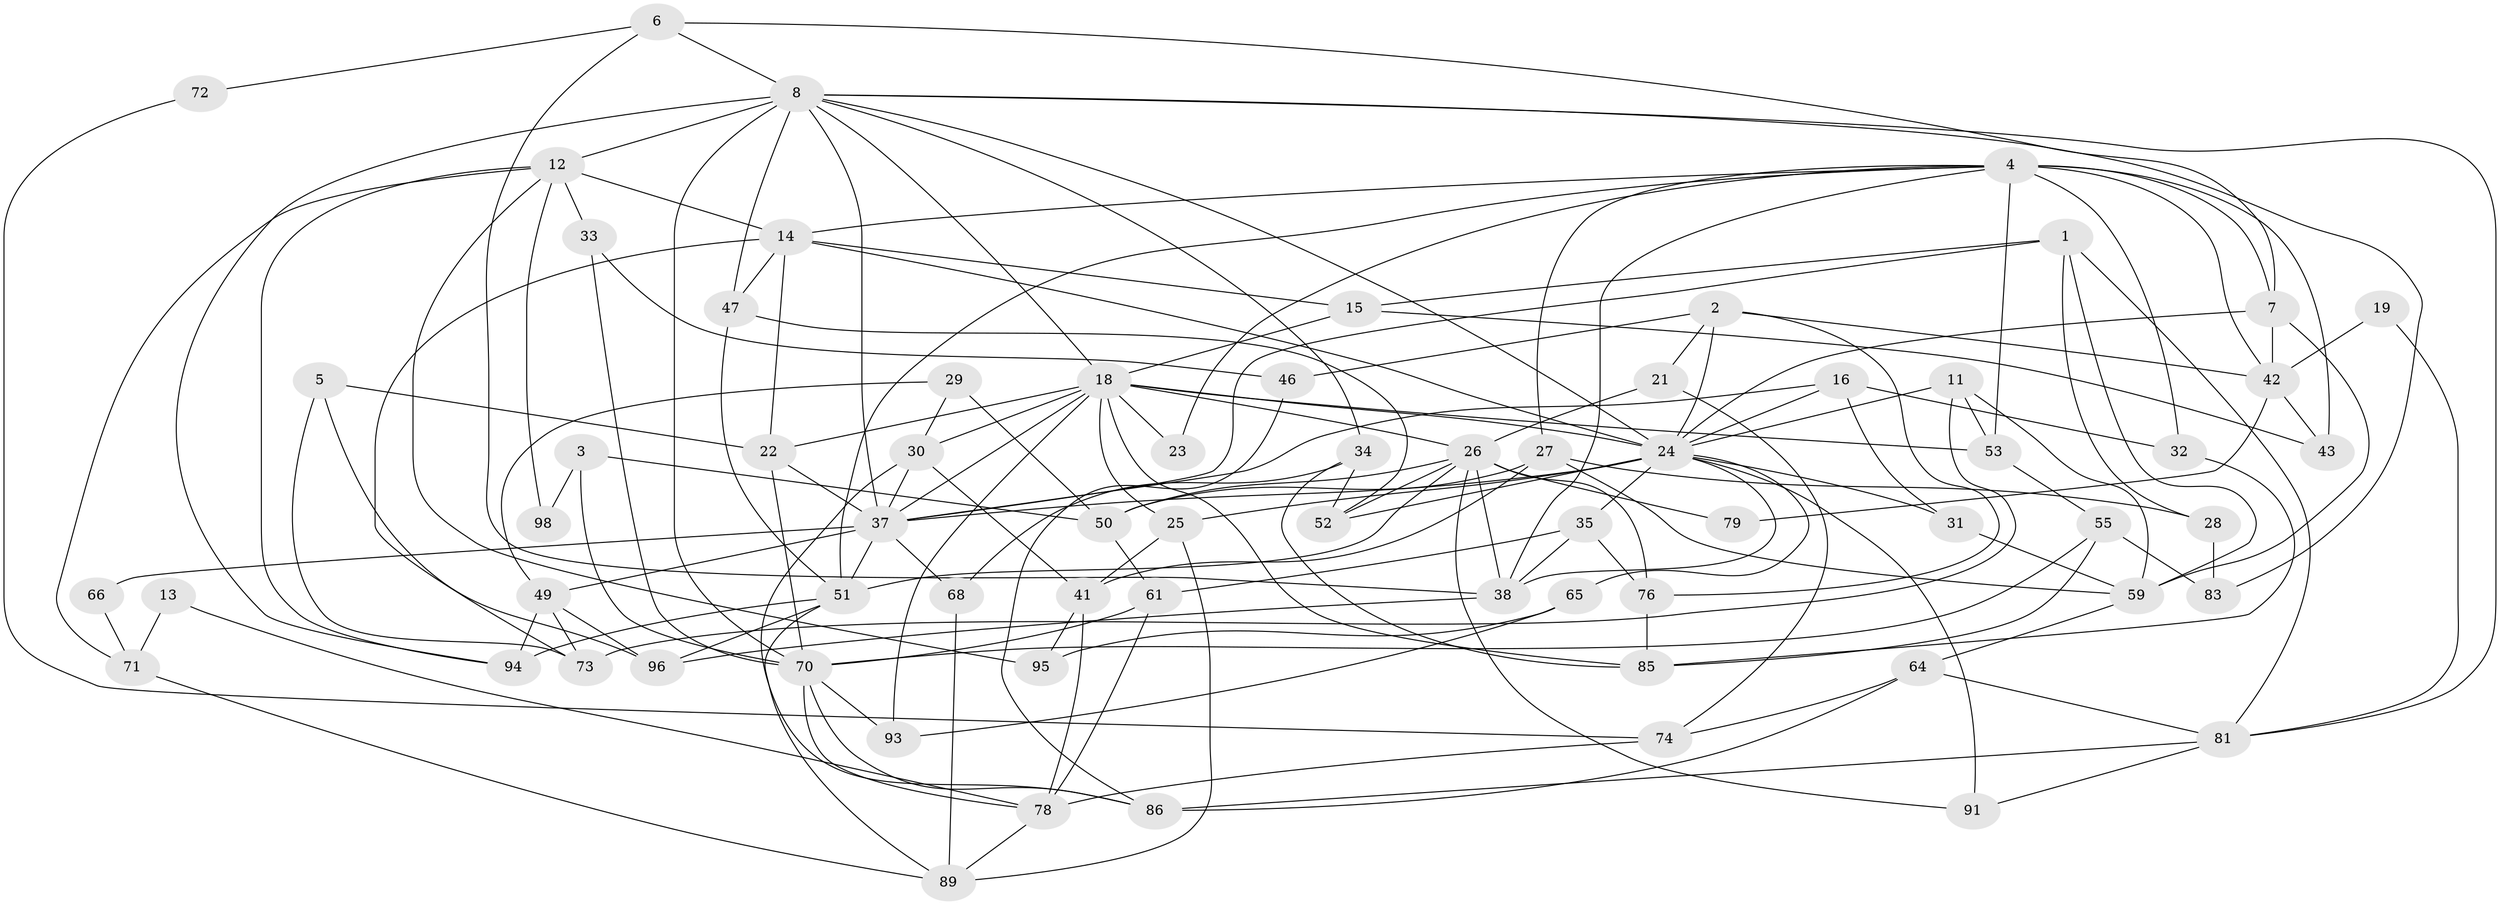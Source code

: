 // original degree distribution, {3: 0.25252525252525254, 4: 0.37373737373737376, 6: 0.0707070707070707, 2: 0.12121212121212122, 5: 0.1111111111111111, 9: 0.010101010101010102, 7: 0.050505050505050504, 8: 0.010101010101010102}
// Generated by graph-tools (version 1.1) at 2025/18/03/04/25 18:18:58]
// undirected, 69 vertices, 163 edges
graph export_dot {
graph [start="1"]
  node [color=gray90,style=filled];
  1 [super="+57"];
  2 [super="+48"];
  3;
  4 [super="+62+20"];
  5;
  6;
  7 [super="+92"];
  8 [super="+84+10+9"];
  11 [super="+17"];
  12 [super="+80"];
  13;
  14 [super="+45"];
  15;
  16;
  18 [super="+54"];
  19;
  21;
  22;
  23;
  24 [super="+40"];
  25;
  26 [super="+77"];
  27 [super="+69"];
  28;
  29;
  30;
  31;
  32;
  33 [super="+56"];
  34;
  35;
  37 [super="+39"];
  38 [super="+60"];
  41;
  42;
  43;
  46;
  47;
  49 [super="+58"];
  50 [super="+99"];
  51 [super="+67"];
  52;
  53;
  55;
  59 [super="+88"];
  61;
  64;
  65;
  66;
  68;
  70 [super="+75"];
  71;
  72;
  73;
  74;
  76;
  78;
  79;
  81;
  83;
  85;
  86;
  89;
  91;
  93;
  94;
  95;
  96;
  98;
  1 -- 28;
  1 -- 81;
  1 -- 59;
  1 -- 37;
  1 -- 15;
  2 -- 76;
  2 -- 42;
  2 -- 46;
  2 -- 24;
  2 -- 21;
  3 -- 98;
  3 -- 50;
  3 -- 70;
  4 -- 42 [weight=2];
  4 -- 27;
  4 -- 32;
  4 -- 53;
  4 -- 38;
  4 -- 43;
  4 -- 14;
  4 -- 51;
  4 -- 23;
  4 -- 7;
  5 -- 96;
  5 -- 22;
  5 -- 73;
  6 -- 38;
  6 -- 7;
  6 -- 72;
  6 -- 8;
  7 -- 24;
  7 -- 42;
  7 -- 59;
  8 -- 47 [weight=2];
  8 -- 37;
  8 -- 24 [weight=2];
  8 -- 81;
  8 -- 18;
  8 -- 83;
  8 -- 12;
  8 -- 70 [weight=2];
  8 -- 34;
  8 -- 94;
  11 -- 73;
  11 -- 24;
  11 -- 59;
  11 -- 53;
  12 -- 94;
  12 -- 33 [weight=2];
  12 -- 71;
  12 -- 14;
  12 -- 98;
  12 -- 95;
  13 -- 71;
  13 -- 78;
  14 -- 15;
  14 -- 73;
  14 -- 47;
  14 -- 22;
  14 -- 24;
  15 -- 18;
  15 -- 43;
  16 -- 31;
  16 -- 24;
  16 -- 32;
  16 -- 37;
  18 -- 22;
  18 -- 37;
  18 -- 53;
  18 -- 85;
  18 -- 23;
  18 -- 25;
  18 -- 26;
  18 -- 93;
  18 -- 30;
  18 -- 24;
  19 -- 81;
  19 -- 42;
  21 -- 74;
  21 -- 26;
  22 -- 37;
  22 -- 70;
  24 -- 25;
  24 -- 31;
  24 -- 35;
  24 -- 65;
  24 -- 52;
  24 -- 91;
  24 -- 37;
  24 -- 38;
  25 -- 41;
  25 -- 89;
  26 -- 52;
  26 -- 79;
  26 -- 50;
  26 -- 51;
  26 -- 91;
  26 -- 76;
  26 -- 38;
  27 -- 59;
  27 -- 28;
  27 -- 41;
  27 -- 50;
  28 -- 83;
  29 -- 30;
  29 -- 49;
  29 -- 50;
  30 -- 37;
  30 -- 41;
  30 -- 86;
  31 -- 59;
  32 -- 85;
  33 -- 70;
  33 -- 46;
  34 -- 85;
  34 -- 52;
  34 -- 68;
  35 -- 76;
  35 -- 38;
  35 -- 61;
  37 -- 66;
  37 -- 68;
  37 -- 51;
  37 -- 49;
  38 -- 96;
  41 -- 78;
  41 -- 95;
  42 -- 43;
  42 -- 79;
  46 -- 86;
  47 -- 52;
  47 -- 51;
  49 -- 94;
  49 -- 73;
  49 -- 96;
  50 -- 61;
  51 -- 89;
  51 -- 96;
  51 -- 94;
  53 -- 55;
  55 -- 85;
  55 -- 70;
  55 -- 83;
  59 -- 64;
  61 -- 78;
  61 -- 70;
  64 -- 86;
  64 -- 81;
  64 -- 74;
  65 -- 93;
  65 -- 95;
  66 -- 71;
  68 -- 89;
  70 -- 86;
  70 -- 93;
  70 -- 78;
  71 -- 89;
  72 -- 74;
  74 -- 78;
  76 -- 85;
  78 -- 89;
  81 -- 86;
  81 -- 91;
}
